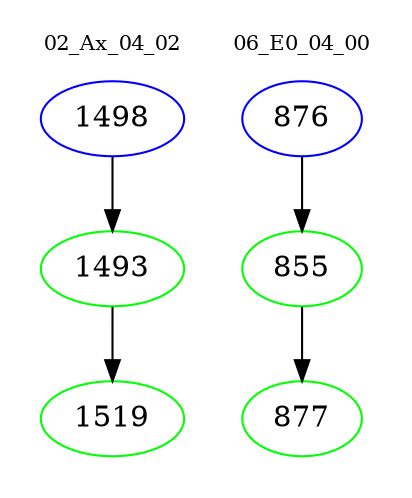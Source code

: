 digraph{
subgraph cluster_0 {
color = white
label = "02_Ax_04_02";
fontsize=10;
T0_1498 [label="1498", color="blue"]
T0_1498 -> T0_1493 [color="black"]
T0_1493 [label="1493", color="green"]
T0_1493 -> T0_1519 [color="black"]
T0_1519 [label="1519", color="green"]
}
subgraph cluster_1 {
color = white
label = "06_E0_04_00";
fontsize=10;
T1_876 [label="876", color="blue"]
T1_876 -> T1_855 [color="black"]
T1_855 [label="855", color="green"]
T1_855 -> T1_877 [color="black"]
T1_877 [label="877", color="green"]
}
}
